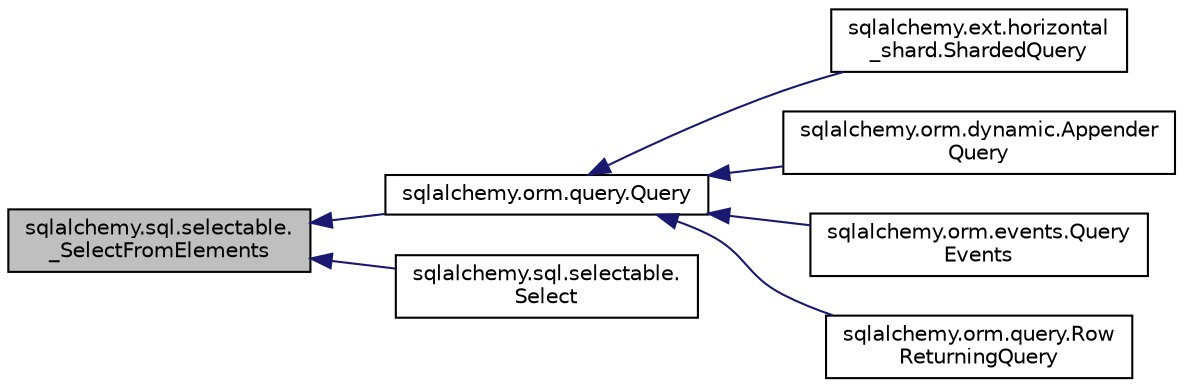 digraph "sqlalchemy.sql.selectable._SelectFromElements"
{
 // LATEX_PDF_SIZE
  edge [fontname="Helvetica",fontsize="10",labelfontname="Helvetica",labelfontsize="10"];
  node [fontname="Helvetica",fontsize="10",shape=record];
  rankdir="LR";
  Node1 [label="sqlalchemy.sql.selectable.\l_SelectFromElements",height=0.2,width=0.4,color="black", fillcolor="grey75", style="filled", fontcolor="black",tooltip=" "];
  Node1 -> Node2 [dir="back",color="midnightblue",fontsize="10",style="solid",fontname="Helvetica"];
  Node2 [label="sqlalchemy.orm.query.Query",height=0.2,width=0.4,color="black", fillcolor="white", style="filled",URL="$classsqlalchemy_1_1orm_1_1query_1_1Query.html",tooltip=" "];
  Node2 -> Node3 [dir="back",color="midnightblue",fontsize="10",style="solid",fontname="Helvetica"];
  Node3 [label="sqlalchemy.ext.horizontal\l_shard.ShardedQuery",height=0.2,width=0.4,color="black", fillcolor="white", style="filled",URL="$classsqlalchemy_1_1ext_1_1horizontal__shard_1_1ShardedQuery.html",tooltip=" "];
  Node2 -> Node4 [dir="back",color="midnightblue",fontsize="10",style="solid",fontname="Helvetica"];
  Node4 [label="sqlalchemy.orm.dynamic.Appender\lQuery",height=0.2,width=0.4,color="black", fillcolor="white", style="filled",URL="$classsqlalchemy_1_1orm_1_1dynamic_1_1AppenderQuery.html",tooltip=" "];
  Node2 -> Node5 [dir="back",color="midnightblue",fontsize="10",style="solid",fontname="Helvetica"];
  Node5 [label="sqlalchemy.orm.events.Query\lEvents",height=0.2,width=0.4,color="black", fillcolor="white", style="filled",URL="$classsqlalchemy_1_1orm_1_1events_1_1QueryEvents.html",tooltip=" "];
  Node2 -> Node6 [dir="back",color="midnightblue",fontsize="10",style="solid",fontname="Helvetica"];
  Node6 [label="sqlalchemy.orm.query.Row\lReturningQuery",height=0.2,width=0.4,color="black", fillcolor="white", style="filled",URL="$classsqlalchemy_1_1orm_1_1query_1_1RowReturningQuery.html",tooltip=" "];
  Node1 -> Node7 [dir="back",color="midnightblue",fontsize="10",style="solid",fontname="Helvetica"];
  Node7 [label="sqlalchemy.sql.selectable.\lSelect",height=0.2,width=0.4,color="black", fillcolor="white", style="filled",URL="$classsqlalchemy_1_1sql_1_1selectable_1_1Select.html",tooltip=" "];
}
